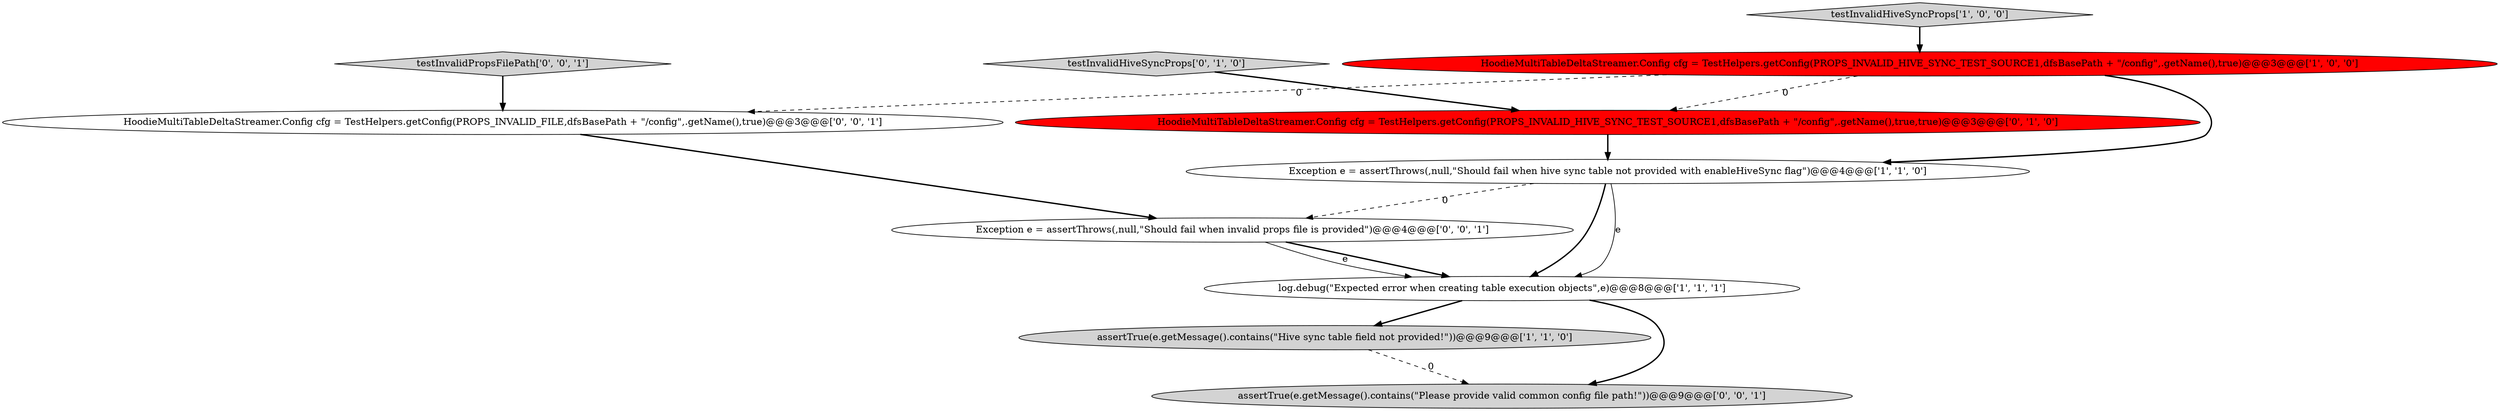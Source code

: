 digraph {
4 [style = filled, label = "testInvalidHiveSyncProps['1', '0', '0']", fillcolor = lightgray, shape = diamond image = "AAA0AAABBB1BBB"];
9 [style = filled, label = "HoodieMultiTableDeltaStreamer.Config cfg = TestHelpers.getConfig(PROPS_INVALID_FILE,dfsBasePath + \"/config\",.getName(),true)@@@3@@@['0', '0', '1']", fillcolor = white, shape = ellipse image = "AAA0AAABBB3BBB"];
7 [style = filled, label = "testInvalidPropsFilePath['0', '0', '1']", fillcolor = lightgray, shape = diamond image = "AAA0AAABBB3BBB"];
1 [style = filled, label = "assertTrue(e.getMessage().contains(\"Hive sync table field not provided!\"))@@@9@@@['1', '1', '0']", fillcolor = lightgray, shape = ellipse image = "AAA0AAABBB1BBB"];
0 [style = filled, label = "log.debug(\"Expected error when creating table execution objects\",e)@@@8@@@['1', '1', '1']", fillcolor = white, shape = ellipse image = "AAA0AAABBB1BBB"];
8 [style = filled, label = "assertTrue(e.getMessage().contains(\"Please provide valid common config file path!\"))@@@9@@@['0', '0', '1']", fillcolor = lightgray, shape = ellipse image = "AAA0AAABBB3BBB"];
10 [style = filled, label = "Exception e = assertThrows(,null,\"Should fail when invalid props file is provided\")@@@4@@@['0', '0', '1']", fillcolor = white, shape = ellipse image = "AAA0AAABBB3BBB"];
6 [style = filled, label = "HoodieMultiTableDeltaStreamer.Config cfg = TestHelpers.getConfig(PROPS_INVALID_HIVE_SYNC_TEST_SOURCE1,dfsBasePath + \"/config\",.getName(),true,true)@@@3@@@['0', '1', '0']", fillcolor = red, shape = ellipse image = "AAA1AAABBB2BBB"];
3 [style = filled, label = "Exception e = assertThrows(,null,\"Should fail when hive sync table not provided with enableHiveSync flag\")@@@4@@@['1', '1', '0']", fillcolor = white, shape = ellipse image = "AAA0AAABBB1BBB"];
5 [style = filled, label = "testInvalidHiveSyncProps['0', '1', '0']", fillcolor = lightgray, shape = diamond image = "AAA0AAABBB2BBB"];
2 [style = filled, label = "HoodieMultiTableDeltaStreamer.Config cfg = TestHelpers.getConfig(PROPS_INVALID_HIVE_SYNC_TEST_SOURCE1,dfsBasePath + \"/config\",.getName(),true)@@@3@@@['1', '0', '0']", fillcolor = red, shape = ellipse image = "AAA1AAABBB1BBB"];
7->9 [style = bold, label=""];
6->3 [style = bold, label=""];
10->0 [style = bold, label=""];
1->8 [style = dashed, label="0"];
3->10 [style = dashed, label="0"];
4->2 [style = bold, label=""];
5->6 [style = bold, label=""];
9->10 [style = bold, label=""];
2->9 [style = dashed, label="0"];
0->1 [style = bold, label=""];
3->0 [style = solid, label="e"];
3->0 [style = bold, label=""];
2->3 [style = bold, label=""];
0->8 [style = bold, label=""];
10->0 [style = solid, label="e"];
2->6 [style = dashed, label="0"];
}

